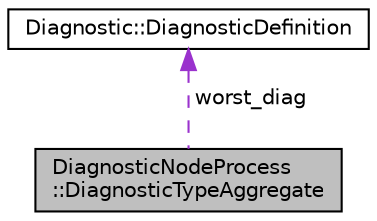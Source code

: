 digraph "DiagnosticNodeProcess::DiagnosticTypeAggregate"
{
 // LATEX_PDF_SIZE
  edge [fontname="Helvetica",fontsize="10",labelfontname="Helvetica",labelfontsize="10"];
  node [fontname="Helvetica",fontsize="10",shape=record];
  Node1 [label="DiagnosticNodeProcess\l::DiagnosticTypeAggregate",height=0.2,width=0.4,color="black", fillcolor="grey75", style="filled", fontcolor="black",tooltip=" "];
  Node2 -> Node1 [dir="back",color="darkorchid3",fontsize="10",style="dashed",label=" worst_diag" ,fontname="Helvetica"];
  Node2 [label="Diagnostic::DiagnosticDefinition",height=0.2,width=0.4,color="black", fillcolor="white", style="filled",URL="$structDiagnostic_1_1DiagnosticDefinition.html",tooltip="Contains the definition for the DiagnosticDefinition."];
}
